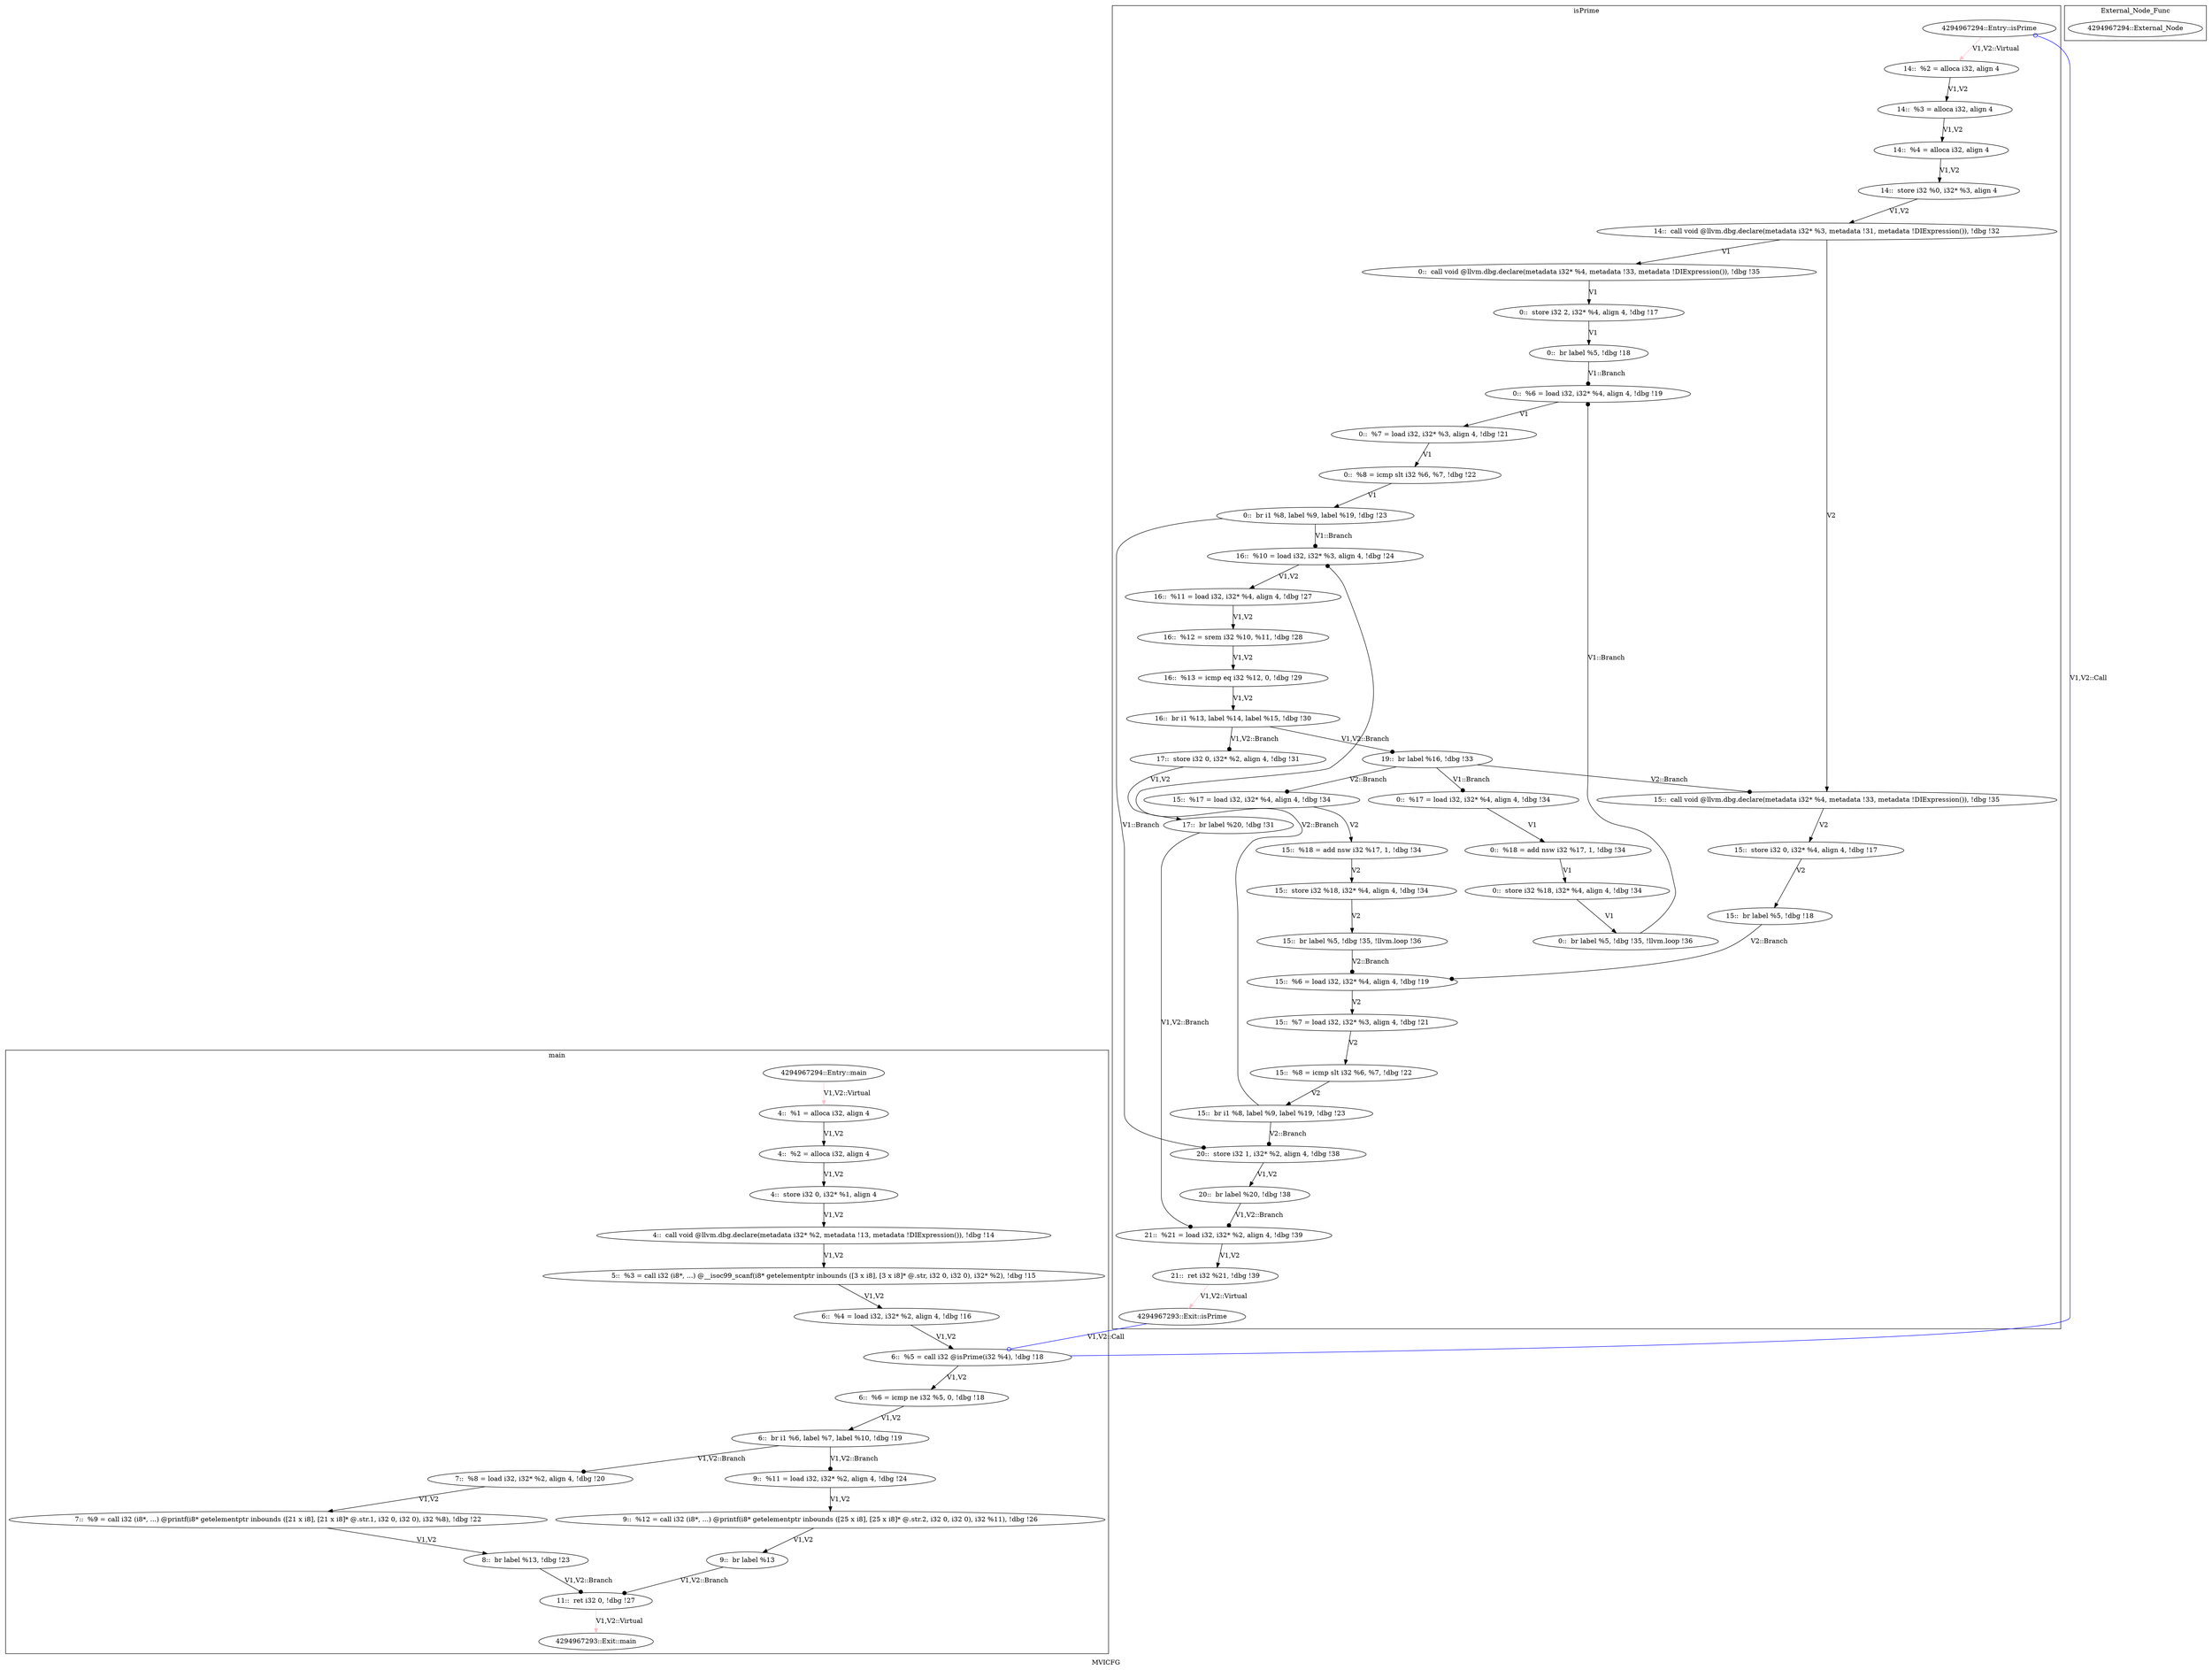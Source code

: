 digraph "MVICFG" {
	label="MVICFG";
/* Generating Nodes */
	subgraph cluster_1 {
		label="main";
		"18" [label="4294967294::Entry::main"];
		"2" [label="4::  %1 = alloca i32, align 4"];
		"3" [label="4::  %2 = alloca i32, align 4"];
		"4" [label="4::  store i32 0, i32* %1, align 4"];
		"5" [label="4::  call void @llvm.dbg.declare(metadata i32* %2, metadata !13, metadata !DIExpression()), !dbg !14"];
		"6" [label="5::  %3 = call i32 (i8*, ...) @__isoc99_scanf(i8* getelementptr inbounds ([3 x i8], [3 x i8]* @.str, i32 0, i32 0), i32* %2), !dbg !15"];
		"7" [label="6::  %4 = load i32, i32* %2, align 4, !dbg !16"];
		"8" [label="6::  %5 = call i32 @isPrime(i32 %4), !dbg !18"];
		"9" [label="6::  %6 = icmp ne i32 %5, 0, !dbg !18"];
		"10" [label="6::  br i1 %6, label %7, label %10, !dbg !19"];
		"11" [label="7::  %8 = load i32, i32* %2, align 4, !dbg !20"];
		"12" [label="7::  %9 = call i32 (i8*, ...) @printf(i8* getelementptr inbounds ([21 x i8], [21 x i8]* @.str.1, i32 0, i32 0), i32 %8), !dbg !22"];
		"13" [label="8::  br label %13, !dbg !23"];
		"14" [label="9::  %11 = load i32, i32* %2, align 4, !dbg !24"];
		"15" [label="9::  %12 = call i32 (i8*, ...) @printf(i8* getelementptr inbounds ([25 x i8], [25 x i8]* @.str.2, i32 0, i32 0), i32 %11), !dbg !26"];
		"16" [label="9::  br label %13"];
		"17" [label="11::  ret i32 0, !dbg !27"];
		"19" [label="4294967293::Exit::main"];
	}
	subgraph cluster_23 {
		label="isPrime";
		"52" [label="4294967294::Entry::isPrime"];
		"24" [label="14::  %2 = alloca i32, align 4"];
		"25" [label="14::  %3 = alloca i32, align 4"];
		"26" [label="14::  %4 = alloca i32, align 4"];
		"27" [label="14::  store i32 %0, i32* %3, align 4"];
		"28" [label="14::  call void @llvm.dbg.declare(metadata i32* %3, metadata !31, metadata !DIExpression()), !dbg !32"];
		"29" [label="0::  call void @llvm.dbg.declare(metadata i32* %4, metadata !33, metadata !DIExpression()), !dbg !35"];
		"30" [label="0::  store i32 2, i32* %4, align 4, !dbg !17"];
		"31" [label="0::  br label %5, !dbg !18"];
		"32" [label="0::  %6 = load i32, i32* %4, align 4, !dbg !19"];
		"33" [label="0::  %7 = load i32, i32* %3, align 4, !dbg !21"];
		"34" [label="0::  %8 = icmp slt i32 %6, %7, !dbg !22"];
		"35" [label="0::  br i1 %8, label %9, label %19, !dbg !23"];
		"36" [label="16::  %10 = load i32, i32* %3, align 4, !dbg !24"];
		"37" [label="16::  %11 = load i32, i32* %4, align 4, !dbg !27"];
		"38" [label="16::  %12 = srem i32 %10, %11, !dbg !28"];
		"39" [label="16::  %13 = icmp eq i32 %12, 0, !dbg !29"];
		"40" [label="16::  br i1 %13, label %14, label %15, !dbg !30"];
		"41" [label="17::  store i32 0, i32* %2, align 4, !dbg !31"];
		"42" [label="17::  br label %20, !dbg !31"];
		"43" [label="19::  br label %16, !dbg !33"];
		"44" [label="0::  %17 = load i32, i32* %4, align 4, !dbg !34"];
		"45" [label="0::  %18 = add nsw i32 %17, 1, !dbg !34"];
		"46" [label="0::  store i32 %18, i32* %4, align 4, !dbg !34"];
		"47" [label="0::  br label %5, !dbg !35, !llvm.loop !36"];
		"48" [label="20::  store i32 1, i32* %2, align 4, !dbg !38"];
		"49" [label="20::  br label %20, !dbg !38"];
		"50" [label="21::  %21 = load i32, i32* %2, align 4, !dbg !39"];
		"51" [label="21::  ret i32 %21, !dbg !39"];
		"53" [label="4294967293::Exit::isPrime"];
		"56" [label="15::  call void @llvm.dbg.declare(metadata i32* %4, metadata !33, metadata !DIExpression()), !dbg !35"];
		"57" [label="15::  store i32 0, i32* %4, align 4, !dbg !17"];
		"58" [label="15::  br label %5, !dbg !18"];
		"59" [label="15::  %6 = load i32, i32* %4, align 4, !dbg !19"];
		"60" [label="15::  %7 = load i32, i32* %3, align 4, !dbg !21"];
		"61" [label="15::  %8 = icmp slt i32 %6, %7, !dbg !22"];
		"62" [label="15::  br i1 %8, label %9, label %19, !dbg !23"];
		"63" [label="15::  %17 = load i32, i32* %4, align 4, !dbg !34"];
		"64" [label="15::  %18 = add nsw i32 %17, 1, !dbg !34"];
		"65" [label="15::  store i32 %18, i32* %4, align 4, !dbg !34"];
		"66" [label="15::  br label %5, !dbg !35, !llvm.loop !36"];
	}
	subgraph cluster_54 {
		label="External_Node_Func";
		"55" [label="4294967294::External_Node"];
	}

/* Generating Edges */
		"2" -> "3" [arrowhead = normal, penwidth = 1.0, color = black, label="V1,V2"];
		"3" -> "4" [arrowhead = normal, penwidth = 1.0, color = black, label="V1,V2"];
		"4" -> "5" [arrowhead = normal, penwidth = 1.0, color = black, label="V1,V2"];
		"7" -> "8" [arrowhead = normal, penwidth = 1.0, color = black, label="V1,V2"];
		"8" -> "9" [arrowhead = normal, penwidth = 1.0, color = black, label="V1,V2"];
		"9" -> "10" [arrowhead = normal, penwidth = 1.0, color = black, label="V1,V2"];
		"11" -> "12" [arrowhead = normal, penwidth = 1.0, color = black, label="V1,V2"];
		"14" -> "15" [arrowhead = normal, penwidth = 1.0, color = black, label="V1,V2"];
		"15" -> "16" [arrowhead = normal, penwidth = 1.0, color = black, label="V1,V2"];
		"18" -> "2" [arrowhead = normal, penwidth = 1.0, color = pink, label="V1,V2::Virtual"];
		"17" -> "19" [arrowhead = normal, penwidth = 1.0, color = pink, label="V1,V2::Virtual"];
		"24" -> "25" [arrowhead = normal, penwidth = 1.0, color = black, label="V1,V2"];
		"25" -> "26" [arrowhead = normal, penwidth = 1.0, color = black, label="V1,V2"];
		"26" -> "27" [arrowhead = normal, penwidth = 1.0, color = black, label="V1,V2"];
		"27" -> "28" [arrowhead = normal, penwidth = 1.0, color = black, label="V1,V2"];
		"29" -> "30" [arrowhead = normal, penwidth = 1.0, color = black, label="V1"];
		"30" -> "31" [arrowhead = normal, penwidth = 1.0, color = black, label="V1"];
		"32" -> "33" [arrowhead = normal, penwidth = 1.0, color = black, label="V1"];
		"33" -> "34" [arrowhead = normal, penwidth = 1.0, color = black, label="V1"];
		"34" -> "35" [arrowhead = normal, penwidth = 1.0, color = black, label="V1"];
		"36" -> "37" [arrowhead = normal, penwidth = 1.0, color = black, label="V1,V2"];
		"37" -> "38" [arrowhead = normal, penwidth = 1.0, color = black, label="V1,V2"];
		"38" -> "39" [arrowhead = normal, penwidth = 1.0, color = black, label="V1,V2"];
		"39" -> "40" [arrowhead = normal, penwidth = 1.0, color = black, label="V1,V2"];
		"41" -> "42" [arrowhead = normal, penwidth = 1.0, color = black, label="V1,V2"];
		"44" -> "45" [arrowhead = normal, penwidth = 1.0, color = black, label="V1"];
		"45" -> "46" [arrowhead = normal, penwidth = 1.0, color = black, label="V1"];
		"46" -> "47" [arrowhead = normal, penwidth = 1.0, color = black, label="V1"];
		"48" -> "49" [arrowhead = normal, penwidth = 1.0, color = black, label="V1,V2"];
		"50" -> "51" [arrowhead = normal, penwidth = 1.0, color = black, label="V1,V2"];
		"52" -> "24" [arrowhead = normal, penwidth = 1.0, color = pink, label="V1,V2::Virtual"];
		"51" -> "53" [arrowhead = normal, penwidth = 1.0, color = pink, label="V1,V2::Virtual"];
		"5" -> "6" [arrowhead = normal, penwidth = 1.0, color = black, label="V1,V2"];
		"6" -> "7" [arrowhead = normal, penwidth = 1.0, color = black, label="V1,V2"];
		"10" -> "11" [arrowhead = dot, penwidth = 1.0, color = black, label="V1,V2::Branch"];
		"10" -> "14" [arrowhead = dot, penwidth = 1.0, color = black, label="V1,V2::Branch"];
		"12" -> "13" [arrowhead = normal, penwidth = 1.0, color = black, label="V1,V2"];
		"13" -> "17" [arrowhead = dot, penwidth = 1.0, color = black, label="V1,V2::Branch"];
		"16" -> "17" [arrowhead = dot, penwidth = 1.0, color = black, label="V1,V2::Branch"];
		"28" -> "29" [arrowhead = normal, penwidth = 1.0, color = black, label="V1"];
		"31" -> "32" [arrowhead = dot, penwidth = 1.0, color = black, label="V1::Branch"];
		"35" -> "36" [arrowhead = dot, penwidth = 1.0, color = black, label="V1::Branch"];
		"35" -> "48" [arrowhead = dot, penwidth = 1.0, color = black, label="V1::Branch"];
		"40" -> "41" [arrowhead = dot, penwidth = 1.0, color = black, label="V1,V2::Branch"];
		"40" -> "43" [arrowhead = dot, penwidth = 1.0, color = black, label="V1,V2::Branch"];
		"42" -> "50" [arrowhead = dot, penwidth = 1.0, color = black, label="V1,V2::Branch"];
		"43" -> "44" [arrowhead = dot, penwidth = 1.0, color = black, label="V1::Branch"];
		"47" -> "32" [arrowhead = dot, penwidth = 1.0, color = black, label="V1::Branch"];
		"49" -> "50" [arrowhead = dot, penwidth = 1.0, color = black, label="V1,V2::Branch"];
		"8" -> "52" [arrowhead = odot, penwidth = 1.0, color = blue, label="V1,V2::Call"];
		"53" -> "8" [arrowhead = odot, penwidth = 1.0, color = blue, label="V1,V2::Call"];
		"28" -> "56" [arrowhead = normal, penwidth = 1.0, color = black, label="V2"];
		"62" -> "36" [arrowhead = dot, penwidth = 1.0, color = black, label="V2::Branch"];
		"62" -> "48" [arrowhead = dot, penwidth = 1.0, color = black, label="V2::Branch"];
		"43" -> "63" [arrowhead = dot, penwidth = 1.0, color = black, label="V2::Branch"];
		"43" -> "56" [arrowhead = dot, penwidth = 1.0, color = black, label="V2::Branch"];
		"56" -> "57" [arrowhead = normal, penwidth = 1.0, color = black, label="V2"];
		"57" -> "58" [arrowhead = normal, penwidth = 1.0, color = black, label="V2"];
		"58" -> "59" [arrowhead = dot, penwidth = 1.0, color = black, label="V2::Branch"];
		"59" -> "60" [arrowhead = normal, penwidth = 1.0, color = black, label="V2"];
		"66" -> "59" [arrowhead = dot, penwidth = 1.0, color = black, label="V2::Branch"];
		"60" -> "61" [arrowhead = normal, penwidth = 1.0, color = black, label="V2"];
		"61" -> "62" [arrowhead = normal, penwidth = 1.0, color = black, label="V2"];
		"63" -> "64" [arrowhead = normal, penwidth = 1.0, color = black, label="V2"];
		"64" -> "65" [arrowhead = normal, penwidth = 1.0, color = black, label="V2"];
		"65" -> "66" [arrowhead = normal, penwidth = 1.0, color = black, label="V2"];
}
